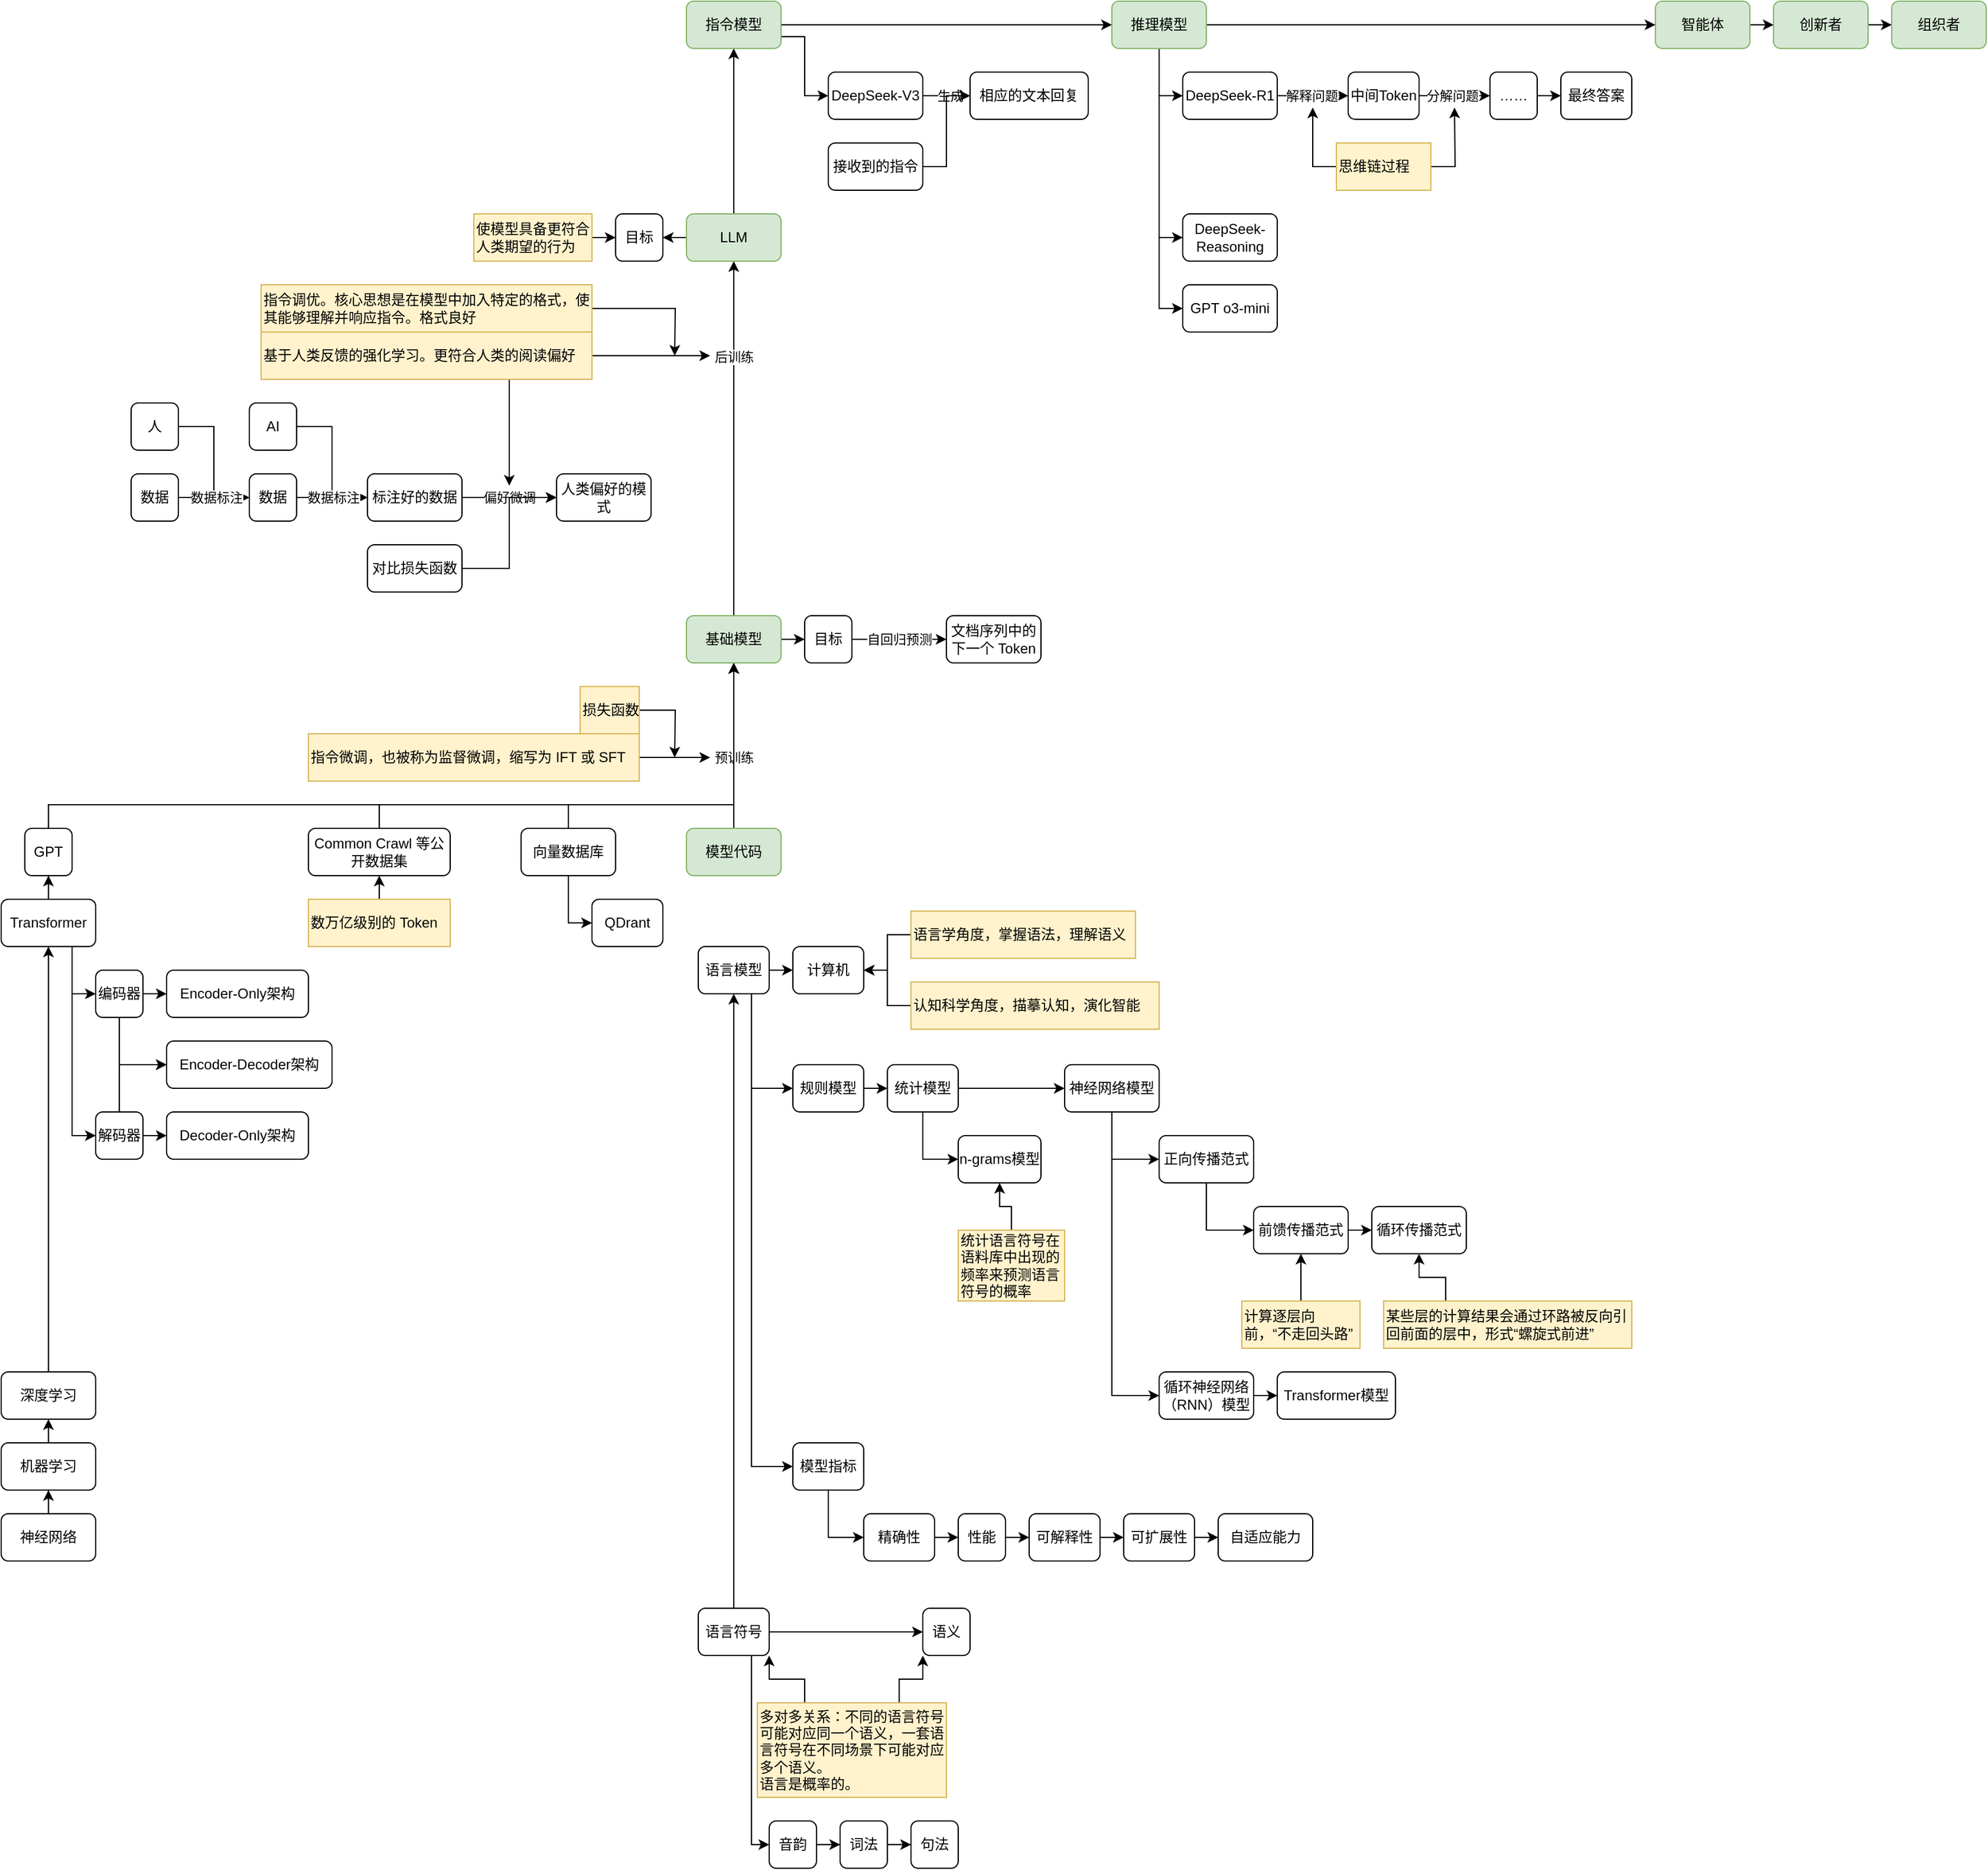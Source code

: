 <mxfile version="26.0.16">
  <diagram id="C5RBs43oDa-KdzZeNtuy" name="Page-1">
    <mxGraphModel dx="890" dy="522" grid="1" gridSize="10" guides="1" tooltips="1" connect="1" arrows="1" fold="1" page="0" pageScale="1" pageWidth="827" pageHeight="1169" math="0" shadow="0">
      <root>
        <mxCell id="WIyWlLk6GJQsqaUBKTNV-0" />
        <mxCell id="WIyWlLk6GJQsqaUBKTNV-1" parent="WIyWlLk6GJQsqaUBKTNV-0" />
        <mxCell id="u4UBgWqbXqTNb08_oveg-127" value="" style="edgeStyle=orthogonalEdgeStyle;rounded=0;orthogonalLoop=1;jettySize=auto;html=1;" parent="WIyWlLk6GJQsqaUBKTNV-1" source="9GIwrj6_YMxmyssUa3dc-0" target="u4UBgWqbXqTNb08_oveg-124" edge="1">
          <mxGeometry relative="1" as="geometry" />
        </mxCell>
        <mxCell id="9GIwrj6_YMxmyssUa3dc-0" value="智能体" style="rounded=1;whiteSpace=wrap;html=1;fontSize=12;glass=0;strokeWidth=1;shadow=0;fillColor=#d5e8d4;strokeColor=#82b366;" parent="WIyWlLk6GJQsqaUBKTNV-1" vertex="1">
          <mxGeometry x="1820" y="280" width="80" height="40" as="geometry" />
        </mxCell>
        <mxCell id="u4UBgWqbXqTNb08_oveg-114" value="" style="edgeStyle=orthogonalEdgeStyle;rounded=0;orthogonalLoop=1;jettySize=auto;html=1;" parent="WIyWlLk6GJQsqaUBKTNV-1" source="9GIwrj6_YMxmyssUa3dc-1" target="u4UBgWqbXqTNb08_oveg-113" edge="1">
          <mxGeometry relative="1" as="geometry" />
        </mxCell>
        <mxCell id="9GIwrj6_YMxmyssUa3dc-1" value="神经网络" style="rounded=1;whiteSpace=wrap;html=1;fontSize=12;glass=0;strokeWidth=1;shadow=0;" parent="WIyWlLk6GJQsqaUBKTNV-1" vertex="1">
          <mxGeometry x="420" y="1560" width="80" height="40" as="geometry" />
        </mxCell>
        <mxCell id="u4UBgWqbXqTNb08_oveg-117" value="" style="edgeStyle=orthogonalEdgeStyle;rounded=0;orthogonalLoop=1;jettySize=auto;html=1;" parent="WIyWlLk6GJQsqaUBKTNV-1" source="9GIwrj6_YMxmyssUa3dc-2" target="9GIwrj6_YMxmyssUa3dc-6" edge="1">
          <mxGeometry relative="1" as="geometry" />
        </mxCell>
        <mxCell id="9GIwrj6_YMxmyssUa3dc-2" value="深度学习" style="rounded=1;whiteSpace=wrap;html=1;fontSize=12;glass=0;strokeWidth=1;shadow=0;" parent="WIyWlLk6GJQsqaUBKTNV-1" vertex="1">
          <mxGeometry x="420" y="1440" width="80" height="40" as="geometry" />
        </mxCell>
        <mxCell id="9GIwrj6_YMxmyssUa3dc-5" style="edgeStyle=orthogonalEdgeStyle;rounded=0;orthogonalLoop=1;jettySize=auto;html=1;exitX=0.5;exitY=1;exitDx=0;exitDy=0;entryX=0;entryY=0.5;entryDx=0;entryDy=0;" parent="WIyWlLk6GJQsqaUBKTNV-1" source="9GIwrj6_YMxmyssUa3dc-3" target="9GIwrj6_YMxmyssUa3dc-4" edge="1">
          <mxGeometry relative="1" as="geometry" />
        </mxCell>
        <mxCell id="u4UBgWqbXqTNb08_oveg-149" style="edgeStyle=orthogonalEdgeStyle;rounded=0;orthogonalLoop=1;jettySize=auto;html=1;exitX=0.5;exitY=0;exitDx=0;exitDy=0;entryX=0.5;entryY=1;entryDx=0;entryDy=0;" parent="WIyWlLk6GJQsqaUBKTNV-1" source="9GIwrj6_YMxmyssUa3dc-3" target="u4UBgWqbXqTNb08_oveg-1" edge="1">
          <mxGeometry relative="1" as="geometry">
            <Array as="points">
              <mxPoint x="900" y="960" />
              <mxPoint x="1040" y="960" />
            </Array>
          </mxGeometry>
        </mxCell>
        <mxCell id="9GIwrj6_YMxmyssUa3dc-3" value="向量数据库" style="rounded=1;whiteSpace=wrap;html=1;fontSize=12;glass=0;strokeWidth=1;shadow=0;" parent="WIyWlLk6GJQsqaUBKTNV-1" vertex="1">
          <mxGeometry x="860" y="980" width="80" height="40" as="geometry" />
        </mxCell>
        <mxCell id="9GIwrj6_YMxmyssUa3dc-4" value="QDrant" style="rounded=1;whiteSpace=wrap;html=1;fontSize=12;glass=0;strokeWidth=1;shadow=0;" parent="WIyWlLk6GJQsqaUBKTNV-1" vertex="1">
          <mxGeometry x="920" y="1040" width="60" height="40" as="geometry" />
        </mxCell>
        <mxCell id="u4UBgWqbXqTNb08_oveg-135" value="" style="edgeStyle=orthogonalEdgeStyle;rounded=0;orthogonalLoop=1;jettySize=auto;html=1;" parent="WIyWlLk6GJQsqaUBKTNV-1" source="9GIwrj6_YMxmyssUa3dc-6" target="9GIwrj6_YMxmyssUa3dc-7" edge="1">
          <mxGeometry relative="1" as="geometry" />
        </mxCell>
        <mxCell id="AbXjkJ7tqVWqf835GHby-1" style="edgeStyle=orthogonalEdgeStyle;rounded=0;orthogonalLoop=1;jettySize=auto;html=1;exitX=0.75;exitY=1;exitDx=0;exitDy=0;entryX=0;entryY=0.5;entryDx=0;entryDy=0;" edge="1" parent="WIyWlLk6GJQsqaUBKTNV-1" source="9GIwrj6_YMxmyssUa3dc-6" target="AbXjkJ7tqVWqf835GHby-0">
          <mxGeometry relative="1" as="geometry" />
        </mxCell>
        <mxCell id="AbXjkJ7tqVWqf835GHby-3" style="edgeStyle=orthogonalEdgeStyle;rounded=0;orthogonalLoop=1;jettySize=auto;html=1;exitX=0.75;exitY=1;exitDx=0;exitDy=0;entryX=0;entryY=0.5;entryDx=0;entryDy=0;" edge="1" parent="WIyWlLk6GJQsqaUBKTNV-1" source="9GIwrj6_YMxmyssUa3dc-6" target="AbXjkJ7tqVWqf835GHby-2">
          <mxGeometry relative="1" as="geometry" />
        </mxCell>
        <mxCell id="9GIwrj6_YMxmyssUa3dc-6" value="Transformer" style="rounded=1;whiteSpace=wrap;html=1;fontSize=12;glass=0;strokeWidth=1;shadow=0;" parent="WIyWlLk6GJQsqaUBKTNV-1" vertex="1">
          <mxGeometry x="420" y="1040" width="80" height="40" as="geometry" />
        </mxCell>
        <mxCell id="u4UBgWqbXqTNb08_oveg-143" style="edgeStyle=orthogonalEdgeStyle;rounded=0;orthogonalLoop=1;jettySize=auto;html=1;exitX=0.5;exitY=0;exitDx=0;exitDy=0;entryX=0.5;entryY=1;entryDx=0;entryDy=0;" parent="WIyWlLk6GJQsqaUBKTNV-1" source="9GIwrj6_YMxmyssUa3dc-7" target="u4UBgWqbXqTNb08_oveg-1" edge="1">
          <mxGeometry relative="1" as="geometry">
            <Array as="points">
              <mxPoint x="460" y="960" />
              <mxPoint x="1040" y="960" />
            </Array>
          </mxGeometry>
        </mxCell>
        <mxCell id="9GIwrj6_YMxmyssUa3dc-7" value="GPT" style="rounded=1;whiteSpace=wrap;html=1;fontSize=12;glass=0;strokeWidth=1;shadow=0;" parent="WIyWlLk6GJQsqaUBKTNV-1" vertex="1">
          <mxGeometry x="440" y="980" width="40" height="40" as="geometry" />
        </mxCell>
        <mxCell id="u4UBgWqbXqTNb08_oveg-137" style="edgeStyle=orthogonalEdgeStyle;rounded=0;orthogonalLoop=1;jettySize=auto;html=1;exitX=0.5;exitY=0;exitDx=0;exitDy=0;entryX=0.5;entryY=1;entryDx=0;entryDy=0;" parent="WIyWlLk6GJQsqaUBKTNV-1" source="u4UBgWqbXqTNb08_oveg-0" target="u4UBgWqbXqTNb08_oveg-1" edge="1">
          <mxGeometry relative="1" as="geometry" />
        </mxCell>
        <mxCell id="u4UBgWqbXqTNb08_oveg-138" value="预训练" style="edgeLabel;html=1;align=center;verticalAlign=middle;resizable=0;points=[];" parent="u4UBgWqbXqTNb08_oveg-137" vertex="1" connectable="0">
          <mxGeometry x="0.316" y="-1" relative="1" as="geometry">
            <mxPoint x="-1" y="32" as="offset" />
          </mxGeometry>
        </mxCell>
        <mxCell id="u4UBgWqbXqTNb08_oveg-0" value="模型代码" style="rounded=1;whiteSpace=wrap;html=1;fillColor=#d5e8d4;strokeColor=#82b366;" parent="WIyWlLk6GJQsqaUBKTNV-1" vertex="1">
          <mxGeometry x="1000" y="980" width="80" height="40" as="geometry" />
        </mxCell>
        <mxCell id="u4UBgWqbXqTNb08_oveg-5" value="" style="edgeStyle=orthogonalEdgeStyle;rounded=0;orthogonalLoop=1;jettySize=auto;html=1;" parent="WIyWlLk6GJQsqaUBKTNV-1" source="u4UBgWqbXqTNb08_oveg-1" target="u4UBgWqbXqTNb08_oveg-4" edge="1">
          <mxGeometry relative="1" as="geometry" />
        </mxCell>
        <mxCell id="u4UBgWqbXqTNb08_oveg-23" value="后训练" style="edgeLabel;html=1;align=center;verticalAlign=middle;resizable=0;points=[];" parent="u4UBgWqbXqTNb08_oveg-5" vertex="1" connectable="0">
          <mxGeometry x="-0.435" y="-1" relative="1" as="geometry">
            <mxPoint x="-1" y="-135" as="offset" />
          </mxGeometry>
        </mxCell>
        <mxCell id="u4UBgWqbXqTNb08_oveg-29" value="" style="edgeStyle=orthogonalEdgeStyle;rounded=0;orthogonalLoop=1;jettySize=auto;html=1;" parent="WIyWlLk6GJQsqaUBKTNV-1" source="u4UBgWqbXqTNb08_oveg-1" target="u4UBgWqbXqTNb08_oveg-28" edge="1">
          <mxGeometry relative="1" as="geometry" />
        </mxCell>
        <mxCell id="u4UBgWqbXqTNb08_oveg-1" value="基础模型" style="rounded=1;whiteSpace=wrap;html=1;fillColor=#d5e8d4;strokeColor=#82b366;" parent="WIyWlLk6GJQsqaUBKTNV-1" vertex="1">
          <mxGeometry x="1000" y="800" width="80" height="40" as="geometry" />
        </mxCell>
        <mxCell id="u4UBgWqbXqTNb08_oveg-35" value="" style="edgeStyle=orthogonalEdgeStyle;rounded=0;orthogonalLoop=1;jettySize=auto;html=1;" parent="WIyWlLk6GJQsqaUBKTNV-1" source="u4UBgWqbXqTNb08_oveg-4" target="u4UBgWqbXqTNb08_oveg-34" edge="1">
          <mxGeometry relative="1" as="geometry" />
        </mxCell>
        <mxCell id="u4UBgWqbXqTNb08_oveg-99" style="edgeStyle=orthogonalEdgeStyle;rounded=0;orthogonalLoop=1;jettySize=auto;html=1;exitX=0.5;exitY=0;exitDx=0;exitDy=0;entryX=0.5;entryY=1;entryDx=0;entryDy=0;" parent="WIyWlLk6GJQsqaUBKTNV-1" source="u4UBgWqbXqTNb08_oveg-4" target="u4UBgWqbXqTNb08_oveg-120" edge="1">
          <mxGeometry relative="1" as="geometry">
            <mxPoint x="1040" y="430" as="targetPoint" />
          </mxGeometry>
        </mxCell>
        <mxCell id="u4UBgWqbXqTNb08_oveg-4" value="LLM" style="rounded=1;whiteSpace=wrap;html=1;fillColor=#d5e8d4;strokeColor=#82b366;" parent="WIyWlLk6GJQsqaUBKTNV-1" vertex="1">
          <mxGeometry x="1000" y="460" width="80" height="40" as="geometry" />
        </mxCell>
        <mxCell id="u4UBgWqbXqTNb08_oveg-144" style="edgeStyle=orthogonalEdgeStyle;rounded=0;orthogonalLoop=1;jettySize=auto;html=1;exitX=0.5;exitY=0;exitDx=0;exitDy=0;" parent="WIyWlLk6GJQsqaUBKTNV-1" source="u4UBgWqbXqTNb08_oveg-8" edge="1">
          <mxGeometry relative="1" as="geometry">
            <mxPoint x="1040" y="840" as="targetPoint" />
            <Array as="points">
              <mxPoint x="740" y="960" />
              <mxPoint x="1040" y="960" />
            </Array>
          </mxGeometry>
        </mxCell>
        <mxCell id="u4UBgWqbXqTNb08_oveg-8" value="Common Crawl 等公开数据集" style="rounded=1;whiteSpace=wrap;html=1;align=center;" parent="WIyWlLk6GJQsqaUBKTNV-1" vertex="1">
          <mxGeometry x="680" y="980" width="120" height="40" as="geometry" />
        </mxCell>
        <mxCell id="u4UBgWqbXqTNb08_oveg-151" style="edgeStyle=orthogonalEdgeStyle;rounded=0;orthogonalLoop=1;jettySize=auto;html=1;exitX=0.5;exitY=0;exitDx=0;exitDy=0;entryX=0.5;entryY=1;entryDx=0;entryDy=0;" parent="WIyWlLk6GJQsqaUBKTNV-1" source="u4UBgWqbXqTNb08_oveg-10" target="u4UBgWqbXqTNb08_oveg-8" edge="1">
          <mxGeometry relative="1" as="geometry" />
        </mxCell>
        <mxCell id="u4UBgWqbXqTNb08_oveg-10" value="数万亿级别的 Token" style="text;html=1;align=left;verticalAlign=middle;whiteSpace=wrap;rounded=0;fillColor=#fff2cc;strokeColor=#d6b656;" parent="WIyWlLk6GJQsqaUBKTNV-1" vertex="1">
          <mxGeometry x="680" y="1040" width="120" height="40" as="geometry" />
        </mxCell>
        <mxCell id="xBU8r5VywiUFEwU285NF-0" style="edgeStyle=orthogonalEdgeStyle;rounded=0;orthogonalLoop=1;jettySize=auto;html=1;exitX=1;exitY=0.5;exitDx=0;exitDy=0;" parent="WIyWlLk6GJQsqaUBKTNV-1" source="u4UBgWqbXqTNb08_oveg-12" edge="1">
          <mxGeometry relative="1" as="geometry">
            <mxPoint x="1020" y="920" as="targetPoint" />
          </mxGeometry>
        </mxCell>
        <mxCell id="u4UBgWqbXqTNb08_oveg-12" value="指令微调，也被称为监督微调，缩写为 IFT 或 &lt;span class=&quot;&quot;&gt;SFT&lt;/span&gt;" style="text;html=1;align=left;verticalAlign=middle;whiteSpace=wrap;rounded=0;fillColor=#fff2cc;strokeColor=#d6b656;" parent="WIyWlLk6GJQsqaUBKTNV-1" vertex="1">
          <mxGeometry x="680" y="900" width="280" height="40" as="geometry" />
        </mxCell>
        <mxCell id="u4UBgWqbXqTNb08_oveg-146" style="edgeStyle=orthogonalEdgeStyle;rounded=0;orthogonalLoop=1;jettySize=auto;html=1;exitX=1;exitY=0.5;exitDx=0;exitDy=0;" parent="WIyWlLk6GJQsqaUBKTNV-1" source="u4UBgWqbXqTNb08_oveg-14" edge="1">
          <mxGeometry relative="1" as="geometry">
            <mxPoint x="990" y="920" as="targetPoint" />
          </mxGeometry>
        </mxCell>
        <mxCell id="u4UBgWqbXqTNb08_oveg-14" value="损失函数" style="text;html=1;align=left;verticalAlign=middle;whiteSpace=wrap;rounded=0;fillColor=#fff2cc;strokeColor=#d6b656;" parent="WIyWlLk6GJQsqaUBKTNV-1" vertex="1">
          <mxGeometry x="910" y="860" width="50" height="40" as="geometry" />
        </mxCell>
        <mxCell id="u4UBgWqbXqTNb08_oveg-16" value="文档序列中的下一个 Token" style="rounded=1;whiteSpace=wrap;html=1;" parent="WIyWlLk6GJQsqaUBKTNV-1" vertex="1">
          <mxGeometry x="1220" y="800" width="80" height="40" as="geometry" />
        </mxCell>
        <mxCell id="u4UBgWqbXqTNb08_oveg-159" style="edgeStyle=orthogonalEdgeStyle;rounded=0;orthogonalLoop=1;jettySize=auto;html=1;exitX=1;exitY=0.5;exitDx=0;exitDy=0;" parent="WIyWlLk6GJQsqaUBKTNV-1" source="u4UBgWqbXqTNb08_oveg-40" edge="1">
          <mxGeometry relative="1" as="geometry">
            <mxPoint x="990" y="580" as="targetPoint" />
            <mxPoint x="960" y="530" as="sourcePoint" />
          </mxGeometry>
        </mxCell>
        <mxCell id="u4UBgWqbXqTNb08_oveg-147" style="edgeStyle=orthogonalEdgeStyle;rounded=0;orthogonalLoop=1;jettySize=auto;html=1;exitX=1;exitY=0.5;exitDx=0;exitDy=0;" parent="WIyWlLk6GJQsqaUBKTNV-1" source="u4UBgWqbXqTNb08_oveg-28" target="u4UBgWqbXqTNb08_oveg-16" edge="1">
          <mxGeometry relative="1" as="geometry" />
        </mxCell>
        <mxCell id="u4UBgWqbXqTNb08_oveg-148" value="自回归预测" style="edgeLabel;html=1;align=center;verticalAlign=middle;resizable=0;points=[];" parent="u4UBgWqbXqTNb08_oveg-147" vertex="1" connectable="0">
          <mxGeometry x="-0.237" relative="1" as="geometry">
            <mxPoint x="9" as="offset" />
          </mxGeometry>
        </mxCell>
        <mxCell id="u4UBgWqbXqTNb08_oveg-28" value="目标" style="rounded=1;whiteSpace=wrap;html=1;" parent="WIyWlLk6GJQsqaUBKTNV-1" vertex="1">
          <mxGeometry x="1100" y="800" width="40" height="40" as="geometry" />
        </mxCell>
        <mxCell id="u4UBgWqbXqTNb08_oveg-34" value="目标" style="rounded=1;whiteSpace=wrap;html=1;" parent="WIyWlLk6GJQsqaUBKTNV-1" vertex="1">
          <mxGeometry x="940" y="460" width="40" height="40" as="geometry" />
        </mxCell>
        <mxCell id="u4UBgWqbXqTNb08_oveg-37" value="" style="edgeStyle=orthogonalEdgeStyle;rounded=0;orthogonalLoop=1;jettySize=auto;html=1;strokeColor=default;strokeWidth=1;exitX=1;exitY=0.5;exitDx=0;exitDy=0;" parent="WIyWlLk6GJQsqaUBKTNV-1" source="u4UBgWqbXqTNb08_oveg-36" target="u4UBgWqbXqTNb08_oveg-34" edge="1">
          <mxGeometry relative="1" as="geometry" />
        </mxCell>
        <mxCell id="u4UBgWqbXqTNb08_oveg-36" value="使模型具备更符合人类期望的行为" style="text;html=1;align=left;verticalAlign=middle;whiteSpace=wrap;rounded=0;fillColor=#fff2cc;strokeColor=#d6b656;" parent="WIyWlLk6GJQsqaUBKTNV-1" vertex="1">
          <mxGeometry x="820" y="460" width="100" height="40" as="geometry" />
        </mxCell>
        <mxCell id="xBU8r5VywiUFEwU285NF-1" style="edgeStyle=orthogonalEdgeStyle;rounded=0;orthogonalLoop=1;jettySize=auto;html=1;exitX=1;exitY=0.5;exitDx=0;exitDy=0;" parent="WIyWlLk6GJQsqaUBKTNV-1" source="u4UBgWqbXqTNb08_oveg-38" edge="1">
          <mxGeometry relative="1" as="geometry">
            <mxPoint x="1020" y="580" as="targetPoint" />
          </mxGeometry>
        </mxCell>
        <mxCell id="xBU8r5VywiUFEwU285NF-2" style="edgeStyle=orthogonalEdgeStyle;rounded=0;orthogonalLoop=1;jettySize=auto;html=1;exitX=0.75;exitY=1;exitDx=0;exitDy=0;" parent="WIyWlLk6GJQsqaUBKTNV-1" source="u4UBgWqbXqTNb08_oveg-38" edge="1">
          <mxGeometry relative="1" as="geometry">
            <mxPoint x="850" y="690" as="targetPoint" />
          </mxGeometry>
        </mxCell>
        <mxCell id="u4UBgWqbXqTNb08_oveg-38" value="基于人类反馈的强化学习。更符合人类的阅读偏好" style="text;html=1;align=left;verticalAlign=middle;whiteSpace=wrap;rounded=0;fillColor=#fff2cc;strokeColor=#d6b656;" parent="WIyWlLk6GJQsqaUBKTNV-1" vertex="1">
          <mxGeometry x="640" y="560" width="280" height="40" as="geometry" />
        </mxCell>
        <mxCell id="u4UBgWqbXqTNb08_oveg-40" value="指令调优。核心思想是在模型中加入特定的格式，使其能够理解并响应指令。格式良好" style="text;html=1;align=left;verticalAlign=middle;whiteSpace=wrap;rounded=0;fillColor=#fff2cc;strokeColor=#d6b656;" parent="WIyWlLk6GJQsqaUBKTNV-1" vertex="1">
          <mxGeometry x="640" y="520" width="280" height="40" as="geometry" />
        </mxCell>
        <mxCell id="u4UBgWqbXqTNb08_oveg-50" style="edgeStyle=orthogonalEdgeStyle;rounded=0;orthogonalLoop=1;jettySize=auto;html=1;exitX=1;exitY=0.5;exitDx=0;exitDy=0;entryX=0;entryY=0.5;entryDx=0;entryDy=0;" parent="WIyWlLk6GJQsqaUBKTNV-1" source="u4UBgWqbXqTNb08_oveg-46" target="u4UBgWqbXqTNb08_oveg-54" edge="1">
          <mxGeometry relative="1" as="geometry">
            <mxPoint x="590" y="720" as="targetPoint" />
          </mxGeometry>
        </mxCell>
        <mxCell id="u4UBgWqbXqTNb08_oveg-46" value="人" style="rounded=1;whiteSpace=wrap;html=1;" parent="WIyWlLk6GJQsqaUBKTNV-1" vertex="1">
          <mxGeometry x="530" y="620" width="40" height="40" as="geometry" />
        </mxCell>
        <mxCell id="u4UBgWqbXqTNb08_oveg-49" value="" style="edgeStyle=orthogonalEdgeStyle;rounded=0;orthogonalLoop=1;jettySize=auto;html=1;entryX=0;entryY=0.5;entryDx=0;entryDy=0;" parent="WIyWlLk6GJQsqaUBKTNV-1" source="u4UBgWqbXqTNb08_oveg-47" target="u4UBgWqbXqTNb08_oveg-54" edge="1">
          <mxGeometry relative="1" as="geometry">
            <mxPoint x="590" y="700" as="targetPoint" />
          </mxGeometry>
        </mxCell>
        <mxCell id="u4UBgWqbXqTNb08_oveg-56" value="数据标注" style="edgeLabel;html=1;align=center;verticalAlign=middle;resizable=0;points=[];" parent="u4UBgWqbXqTNb08_oveg-49" vertex="1" connectable="0">
          <mxGeometry x="-0.185" y="-1" relative="1" as="geometry">
            <mxPoint x="7" y="-1" as="offset" />
          </mxGeometry>
        </mxCell>
        <mxCell id="u4UBgWqbXqTNb08_oveg-47" value="数据" style="rounded=1;whiteSpace=wrap;html=1;" parent="WIyWlLk6GJQsqaUBKTNV-1" vertex="1">
          <mxGeometry x="530" y="680" width="40" height="40" as="geometry" />
        </mxCell>
        <mxCell id="u4UBgWqbXqTNb08_oveg-51" style="edgeStyle=orthogonalEdgeStyle;rounded=0;orthogonalLoop=1;jettySize=auto;html=1;exitX=1;exitY=0.5;exitDx=0;exitDy=0;entryX=0;entryY=0.5;entryDx=0;entryDy=0;" parent="WIyWlLk6GJQsqaUBKTNV-1" source="u4UBgWqbXqTNb08_oveg-52" target="u4UBgWqbXqTNb08_oveg-55" edge="1">
          <mxGeometry relative="1" as="geometry" />
        </mxCell>
        <mxCell id="u4UBgWqbXqTNb08_oveg-52" value="AI" style="rounded=1;whiteSpace=wrap;html=1;" parent="WIyWlLk6GJQsqaUBKTNV-1" vertex="1">
          <mxGeometry x="630" y="620" width="40" height="40" as="geometry" />
        </mxCell>
        <mxCell id="u4UBgWqbXqTNb08_oveg-53" value="" style="edgeStyle=orthogonalEdgeStyle;rounded=0;orthogonalLoop=1;jettySize=auto;html=1;" parent="WIyWlLk6GJQsqaUBKTNV-1" source="u4UBgWqbXqTNb08_oveg-54" target="u4UBgWqbXqTNb08_oveg-55" edge="1">
          <mxGeometry relative="1" as="geometry" />
        </mxCell>
        <mxCell id="u4UBgWqbXqTNb08_oveg-57" value="数据标注" style="edgeLabel;html=1;align=center;verticalAlign=middle;resizable=0;points=[];" parent="u4UBgWqbXqTNb08_oveg-53" vertex="1" connectable="0">
          <mxGeometry x="-0.11" y="-2" relative="1" as="geometry">
            <mxPoint x="4" y="-2" as="offset" />
          </mxGeometry>
        </mxCell>
        <mxCell id="u4UBgWqbXqTNb08_oveg-54" value="数据" style="rounded=1;whiteSpace=wrap;html=1;" parent="WIyWlLk6GJQsqaUBKTNV-1" vertex="1">
          <mxGeometry x="630" y="680" width="40" height="40" as="geometry" />
        </mxCell>
        <mxCell id="u4UBgWqbXqTNb08_oveg-61" value="" style="edgeStyle=orthogonalEdgeStyle;rounded=0;orthogonalLoop=1;jettySize=auto;html=1;" parent="WIyWlLk6GJQsqaUBKTNV-1" source="u4UBgWqbXqTNb08_oveg-55" target="u4UBgWqbXqTNb08_oveg-60" edge="1">
          <mxGeometry relative="1" as="geometry" />
        </mxCell>
        <mxCell id="u4UBgWqbXqTNb08_oveg-63" value="偏好微调" style="edgeLabel;html=1;align=center;verticalAlign=middle;resizable=0;points=[];" parent="u4UBgWqbXqTNb08_oveg-61" vertex="1" connectable="0">
          <mxGeometry x="-0.235" y="4" relative="1" as="geometry">
            <mxPoint x="9" y="4" as="offset" />
          </mxGeometry>
        </mxCell>
        <mxCell id="u4UBgWqbXqTNb08_oveg-55" value="标注好的数据" style="rounded=1;whiteSpace=wrap;html=1;" parent="WIyWlLk6GJQsqaUBKTNV-1" vertex="1">
          <mxGeometry x="730" y="680" width="80" height="40" as="geometry" />
        </mxCell>
        <mxCell id="u4UBgWqbXqTNb08_oveg-62" style="edgeStyle=orthogonalEdgeStyle;rounded=0;orthogonalLoop=1;jettySize=auto;html=1;exitX=1;exitY=0.5;exitDx=0;exitDy=0;entryX=0;entryY=0.5;entryDx=0;entryDy=0;" parent="WIyWlLk6GJQsqaUBKTNV-1" source="u4UBgWqbXqTNb08_oveg-59" target="u4UBgWqbXqTNb08_oveg-60" edge="1">
          <mxGeometry relative="1" as="geometry" />
        </mxCell>
        <mxCell id="u4UBgWqbXqTNb08_oveg-59" value="对比损失函数" style="rounded=1;whiteSpace=wrap;html=1;" parent="WIyWlLk6GJQsqaUBKTNV-1" vertex="1">
          <mxGeometry x="730" y="740" width="80" height="40" as="geometry" />
        </mxCell>
        <mxCell id="u4UBgWqbXqTNb08_oveg-60" value="人类偏好的模式" style="rounded=1;whiteSpace=wrap;html=1;" parent="WIyWlLk6GJQsqaUBKTNV-1" vertex="1">
          <mxGeometry x="890" y="680" width="80" height="40" as="geometry" />
        </mxCell>
        <mxCell id="u4UBgWqbXqTNb08_oveg-71" value="" style="edgeStyle=orthogonalEdgeStyle;rounded=0;orthogonalLoop=1;jettySize=auto;html=1;" parent="WIyWlLk6GJQsqaUBKTNV-1" source="u4UBgWqbXqTNb08_oveg-65" target="u4UBgWqbXqTNb08_oveg-70" edge="1">
          <mxGeometry relative="1" as="geometry" />
        </mxCell>
        <mxCell id="u4UBgWqbXqTNb08_oveg-72" value="生成" style="edgeLabel;html=1;align=center;verticalAlign=middle;resizable=0;points=[];" parent="u4UBgWqbXqTNb08_oveg-71" vertex="1" connectable="0">
          <mxGeometry x="-0.187" y="-2" relative="1" as="geometry">
            <mxPoint x="6" y="-2" as="offset" />
          </mxGeometry>
        </mxCell>
        <mxCell id="u4UBgWqbXqTNb08_oveg-65" value="DeepSeek-V3" style="rounded=1;whiteSpace=wrap;html=1;" parent="WIyWlLk6GJQsqaUBKTNV-1" vertex="1">
          <mxGeometry x="1120" y="340" width="80" height="40" as="geometry" />
        </mxCell>
        <mxCell id="u4UBgWqbXqTNb08_oveg-78" value="" style="edgeStyle=orthogonalEdgeStyle;rounded=0;orthogonalLoop=1;jettySize=auto;html=1;" parent="WIyWlLk6GJQsqaUBKTNV-1" source="u4UBgWqbXqTNb08_oveg-66" target="u4UBgWqbXqTNb08_oveg-77" edge="1">
          <mxGeometry relative="1" as="geometry" />
        </mxCell>
        <mxCell id="u4UBgWqbXqTNb08_oveg-86" value="解释问题" style="edgeLabel;html=1;align=center;verticalAlign=middle;resizable=0;points=[];" parent="u4UBgWqbXqTNb08_oveg-78" vertex="1" connectable="0">
          <mxGeometry x="0.04" y="3" relative="1" as="geometry">
            <mxPoint x="-2" y="3" as="offset" />
          </mxGeometry>
        </mxCell>
        <mxCell id="u4UBgWqbXqTNb08_oveg-66" value="DeepSeek-R1" style="rounded=1;whiteSpace=wrap;html=1;" parent="WIyWlLk6GJQsqaUBKTNV-1" vertex="1">
          <mxGeometry x="1420" y="340" width="80" height="40" as="geometry" />
        </mxCell>
        <mxCell id="u4UBgWqbXqTNb08_oveg-73" style="edgeStyle=orthogonalEdgeStyle;rounded=0;orthogonalLoop=1;jettySize=auto;html=1;exitX=1;exitY=0.5;exitDx=0;exitDy=0;entryX=0;entryY=0.5;entryDx=0;entryDy=0;" parent="WIyWlLk6GJQsqaUBKTNV-1" source="u4UBgWqbXqTNb08_oveg-69" target="u4UBgWqbXqTNb08_oveg-70" edge="1">
          <mxGeometry relative="1" as="geometry" />
        </mxCell>
        <mxCell id="u4UBgWqbXqTNb08_oveg-69" value="接收到的指令" style="rounded=1;whiteSpace=wrap;html=1;" parent="WIyWlLk6GJQsqaUBKTNV-1" vertex="1">
          <mxGeometry x="1120" y="400" width="80" height="40" as="geometry" />
        </mxCell>
        <mxCell id="u4UBgWqbXqTNb08_oveg-70" value="相应的文本回复" style="rounded=1;whiteSpace=wrap;html=1;" parent="WIyWlLk6GJQsqaUBKTNV-1" vertex="1">
          <mxGeometry x="1240" y="340" width="100" height="40" as="geometry" />
        </mxCell>
        <mxCell id="u4UBgWqbXqTNb08_oveg-93" style="edgeStyle=orthogonalEdgeStyle;rounded=0;orthogonalLoop=1;jettySize=auto;html=1;exitX=0.5;exitY=1;exitDx=0;exitDy=0;entryX=0;entryY=0.5;entryDx=0;entryDy=0;" parent="WIyWlLk6GJQsqaUBKTNV-1" source="u4UBgWqbXqTNb08_oveg-119" target="u4UBgWqbXqTNb08_oveg-66" edge="1">
          <mxGeometry relative="1" as="geometry">
            <mxPoint x="1440" y="600" as="sourcePoint" />
          </mxGeometry>
        </mxCell>
        <mxCell id="u4UBgWqbXqTNb08_oveg-94" style="edgeStyle=orthogonalEdgeStyle;rounded=0;orthogonalLoop=1;jettySize=auto;html=1;exitX=0.5;exitY=1;exitDx=0;exitDy=0;entryX=0;entryY=0.5;entryDx=0;entryDy=0;" parent="WIyWlLk6GJQsqaUBKTNV-1" source="u4UBgWqbXqTNb08_oveg-119" target="u4UBgWqbXqTNb08_oveg-91" edge="1">
          <mxGeometry relative="1" as="geometry">
            <mxPoint x="1440" y="600" as="sourcePoint" />
          </mxGeometry>
        </mxCell>
        <mxCell id="u4UBgWqbXqTNb08_oveg-76" value="最终答案" style="rounded=1;whiteSpace=wrap;html=1;" parent="WIyWlLk6GJQsqaUBKTNV-1" vertex="1">
          <mxGeometry x="1740" y="340" width="60" height="40" as="geometry" />
        </mxCell>
        <mxCell id="u4UBgWqbXqTNb08_oveg-79" value="" style="edgeStyle=orthogonalEdgeStyle;rounded=0;orthogonalLoop=1;jettySize=auto;html=1;" parent="WIyWlLk6GJQsqaUBKTNV-1" source="u4UBgWqbXqTNb08_oveg-81" target="u4UBgWqbXqTNb08_oveg-76" edge="1">
          <mxGeometry relative="1" as="geometry" />
        </mxCell>
        <mxCell id="u4UBgWqbXqTNb08_oveg-77" value="中间Token" style="rounded=1;whiteSpace=wrap;html=1;" parent="WIyWlLk6GJQsqaUBKTNV-1" vertex="1">
          <mxGeometry x="1560" y="340" width="60" height="40" as="geometry" />
        </mxCell>
        <mxCell id="u4UBgWqbXqTNb08_oveg-82" value="" style="edgeStyle=orthogonalEdgeStyle;rounded=0;orthogonalLoop=1;jettySize=auto;html=1;" parent="WIyWlLk6GJQsqaUBKTNV-1" source="u4UBgWqbXqTNb08_oveg-77" target="u4UBgWqbXqTNb08_oveg-81" edge="1">
          <mxGeometry relative="1" as="geometry">
            <mxPoint x="1620" y="360" as="sourcePoint" />
            <mxPoint x="1780" y="360" as="targetPoint" />
          </mxGeometry>
        </mxCell>
        <mxCell id="u4UBgWqbXqTNb08_oveg-87" value="分解问题" style="edgeLabel;html=1;align=center;verticalAlign=middle;resizable=0;points=[];" parent="u4UBgWqbXqTNb08_oveg-82" vertex="1" connectable="0">
          <mxGeometry x="0.192" relative="1" as="geometry">
            <mxPoint x="-8" as="offset" />
          </mxGeometry>
        </mxCell>
        <mxCell id="u4UBgWqbXqTNb08_oveg-81" value="……" style="rounded=1;whiteSpace=wrap;html=1;" parent="WIyWlLk6GJQsqaUBKTNV-1" vertex="1">
          <mxGeometry x="1680" y="340" width="40" height="40" as="geometry" />
        </mxCell>
        <mxCell id="u4UBgWqbXqTNb08_oveg-89" style="edgeStyle=orthogonalEdgeStyle;rounded=0;orthogonalLoop=1;jettySize=auto;html=1;exitX=0;exitY=0.5;exitDx=0;exitDy=0;" parent="WIyWlLk6GJQsqaUBKTNV-1" source="u4UBgWqbXqTNb08_oveg-88" edge="1">
          <mxGeometry relative="1" as="geometry">
            <mxPoint x="1530" y="370" as="targetPoint" />
          </mxGeometry>
        </mxCell>
        <mxCell id="u4UBgWqbXqTNb08_oveg-132" style="edgeStyle=orthogonalEdgeStyle;rounded=0;orthogonalLoop=1;jettySize=auto;html=1;exitX=1;exitY=0.5;exitDx=0;exitDy=0;" parent="WIyWlLk6GJQsqaUBKTNV-1" source="u4UBgWqbXqTNb08_oveg-88" edge="1">
          <mxGeometry relative="1" as="geometry">
            <mxPoint x="1650" y="370" as="targetPoint" />
          </mxGeometry>
        </mxCell>
        <mxCell id="u4UBgWqbXqTNb08_oveg-88" value="思维链过程" style="text;html=1;align=left;verticalAlign=middle;whiteSpace=wrap;rounded=0;fillColor=#fff2cc;strokeColor=#d6b656;" parent="WIyWlLk6GJQsqaUBKTNV-1" vertex="1">
          <mxGeometry x="1550" y="400" width="80" height="40" as="geometry" />
        </mxCell>
        <mxCell id="u4UBgWqbXqTNb08_oveg-91" value="DeepSeek-Reasoning" style="rounded=1;whiteSpace=wrap;html=1;" parent="WIyWlLk6GJQsqaUBKTNV-1" vertex="1">
          <mxGeometry x="1420" y="460" width="80" height="40" as="geometry" />
        </mxCell>
        <mxCell id="u4UBgWqbXqTNb08_oveg-92" value="GPT o3-mini" style="rounded=1;whiteSpace=wrap;html=1;" parent="WIyWlLk6GJQsqaUBKTNV-1" vertex="1">
          <mxGeometry x="1420" y="520" width="80" height="40" as="geometry" />
        </mxCell>
        <mxCell id="3Ow6gu8wzPXKj3C6qqLN-42" style="edgeStyle=orthogonalEdgeStyle;rounded=0;orthogonalLoop=1;jettySize=auto;html=1;exitX=1;exitY=0.5;exitDx=0;exitDy=0;entryX=0;entryY=0.5;entryDx=0;entryDy=0;" parent="WIyWlLk6GJQsqaUBKTNV-1" source="u4UBgWqbXqTNb08_oveg-102" target="u4UBgWqbXqTNb08_oveg-106" edge="1">
          <mxGeometry relative="1" as="geometry" />
        </mxCell>
        <mxCell id="u4UBgWqbXqTNb08_oveg-102" value="精确性" style="rounded=1;whiteSpace=wrap;html=1;" parent="WIyWlLk6GJQsqaUBKTNV-1" vertex="1">
          <mxGeometry x="1150" y="1560" width="60" height="40" as="geometry" />
        </mxCell>
        <mxCell id="3Ow6gu8wzPXKj3C6qqLN-44" style="edgeStyle=orthogonalEdgeStyle;rounded=0;orthogonalLoop=1;jettySize=auto;html=1;exitX=1;exitY=0.5;exitDx=0;exitDy=0;entryX=0;entryY=0.5;entryDx=0;entryDy=0;" parent="WIyWlLk6GJQsqaUBKTNV-1" source="u4UBgWqbXqTNb08_oveg-103" target="u4UBgWqbXqTNb08_oveg-104" edge="1">
          <mxGeometry relative="1" as="geometry" />
        </mxCell>
        <mxCell id="u4UBgWqbXqTNb08_oveg-103" value="可解释性" style="rounded=1;whiteSpace=wrap;html=1;" parent="WIyWlLk6GJQsqaUBKTNV-1" vertex="1">
          <mxGeometry x="1290" y="1560" width="60" height="40" as="geometry" />
        </mxCell>
        <mxCell id="3Ow6gu8wzPXKj3C6qqLN-45" style="edgeStyle=orthogonalEdgeStyle;rounded=0;orthogonalLoop=1;jettySize=auto;html=1;exitX=1;exitY=0.5;exitDx=0;exitDy=0;entryX=0;entryY=0.5;entryDx=0;entryDy=0;" parent="WIyWlLk6GJQsqaUBKTNV-1" source="u4UBgWqbXqTNb08_oveg-104" target="u4UBgWqbXqTNb08_oveg-105" edge="1">
          <mxGeometry relative="1" as="geometry" />
        </mxCell>
        <mxCell id="u4UBgWqbXqTNb08_oveg-104" value="可扩展性" style="rounded=1;whiteSpace=wrap;html=1;" parent="WIyWlLk6GJQsqaUBKTNV-1" vertex="1">
          <mxGeometry x="1370" y="1560" width="60" height="40" as="geometry" />
        </mxCell>
        <mxCell id="u4UBgWqbXqTNb08_oveg-105" value="自适应能力" style="rounded=1;whiteSpace=wrap;html=1;" parent="WIyWlLk6GJQsqaUBKTNV-1" vertex="1">
          <mxGeometry x="1450" y="1560" width="80" height="40" as="geometry" />
        </mxCell>
        <mxCell id="3Ow6gu8wzPXKj3C6qqLN-43" style="edgeStyle=orthogonalEdgeStyle;rounded=0;orthogonalLoop=1;jettySize=auto;html=1;exitX=1;exitY=0.5;exitDx=0;exitDy=0;entryX=0;entryY=0.5;entryDx=0;entryDy=0;" parent="WIyWlLk6GJQsqaUBKTNV-1" source="u4UBgWqbXqTNb08_oveg-106" target="u4UBgWqbXqTNb08_oveg-103" edge="1">
          <mxGeometry relative="1" as="geometry" />
        </mxCell>
        <mxCell id="u4UBgWqbXqTNb08_oveg-106" value="性能" style="rounded=1;whiteSpace=wrap;html=1;" parent="WIyWlLk6GJQsqaUBKTNV-1" vertex="1">
          <mxGeometry x="1230" y="1560" width="40" height="40" as="geometry" />
        </mxCell>
        <mxCell id="3Ow6gu8wzPXKj3C6qqLN-41" style="edgeStyle=orthogonalEdgeStyle;rounded=0;orthogonalLoop=1;jettySize=auto;html=1;exitX=0.5;exitY=1;exitDx=0;exitDy=0;entryX=0;entryY=0.5;entryDx=0;entryDy=0;" parent="WIyWlLk6GJQsqaUBKTNV-1" source="u4UBgWqbXqTNb08_oveg-107" target="u4UBgWqbXqTNb08_oveg-102" edge="1">
          <mxGeometry relative="1" as="geometry" />
        </mxCell>
        <mxCell id="u4UBgWqbXqTNb08_oveg-107" value="模型指标" style="rounded=1;whiteSpace=wrap;html=1;" parent="WIyWlLk6GJQsqaUBKTNV-1" vertex="1">
          <mxGeometry x="1090" y="1500" width="60" height="40" as="geometry" />
        </mxCell>
        <mxCell id="u4UBgWqbXqTNb08_oveg-139" style="edgeStyle=orthogonalEdgeStyle;rounded=0;orthogonalLoop=1;jettySize=auto;html=1;exitX=0.5;exitY=0;exitDx=0;exitDy=0;entryX=0.5;entryY=1;entryDx=0;entryDy=0;" parent="WIyWlLk6GJQsqaUBKTNV-1" source="u4UBgWqbXqTNb08_oveg-113" target="9GIwrj6_YMxmyssUa3dc-2" edge="1">
          <mxGeometry relative="1" as="geometry" />
        </mxCell>
        <mxCell id="u4UBgWqbXqTNb08_oveg-113" value="机器学习" style="rounded=1;whiteSpace=wrap;html=1;fontSize=12;glass=0;strokeWidth=1;shadow=0;" parent="WIyWlLk6GJQsqaUBKTNV-1" vertex="1">
          <mxGeometry x="420" y="1500" width="80" height="40" as="geometry" />
        </mxCell>
        <mxCell id="u4UBgWqbXqTNb08_oveg-123" style="edgeStyle=orthogonalEdgeStyle;rounded=0;orthogonalLoop=1;jettySize=auto;html=1;exitX=1;exitY=0.5;exitDx=0;exitDy=0;" parent="WIyWlLk6GJQsqaUBKTNV-1" source="u4UBgWqbXqTNb08_oveg-119" target="9GIwrj6_YMxmyssUa3dc-0" edge="1">
          <mxGeometry relative="1" as="geometry" />
        </mxCell>
        <mxCell id="u4UBgWqbXqTNb08_oveg-126" style="edgeStyle=orthogonalEdgeStyle;rounded=0;orthogonalLoop=1;jettySize=auto;html=1;exitX=0.5;exitY=1;exitDx=0;exitDy=0;entryX=0;entryY=0.5;entryDx=0;entryDy=0;" parent="WIyWlLk6GJQsqaUBKTNV-1" source="u4UBgWqbXqTNb08_oveg-119" target="u4UBgWqbXqTNb08_oveg-92" edge="1">
          <mxGeometry relative="1" as="geometry" />
        </mxCell>
        <mxCell id="u4UBgWqbXqTNb08_oveg-119" value="&lt;span style=&quot;text-align: left;&quot;&gt;推理模型&lt;/span&gt;" style="rounded=1;whiteSpace=wrap;html=1;fontSize=12;glass=0;strokeWidth=1;shadow=0;fillColor=#d5e8d4;strokeColor=#82b366;" parent="WIyWlLk6GJQsqaUBKTNV-1" vertex="1">
          <mxGeometry x="1360" y="280" width="80" height="40" as="geometry" />
        </mxCell>
        <mxCell id="u4UBgWqbXqTNb08_oveg-122" style="edgeStyle=orthogonalEdgeStyle;rounded=0;orthogonalLoop=1;jettySize=auto;html=1;exitX=1;exitY=0.5;exitDx=0;exitDy=0;entryX=0;entryY=0.5;entryDx=0;entryDy=0;" parent="WIyWlLk6GJQsqaUBKTNV-1" source="u4UBgWqbXqTNb08_oveg-120" target="u4UBgWqbXqTNb08_oveg-119" edge="1">
          <mxGeometry relative="1" as="geometry" />
        </mxCell>
        <mxCell id="xBU8r5VywiUFEwU285NF-4" style="edgeStyle=orthogonalEdgeStyle;rounded=0;orthogonalLoop=1;jettySize=auto;html=1;exitX=1;exitY=0.75;exitDx=0;exitDy=0;entryX=0;entryY=0.5;entryDx=0;entryDy=0;" parent="WIyWlLk6GJQsqaUBKTNV-1" source="u4UBgWqbXqTNb08_oveg-120" target="u4UBgWqbXqTNb08_oveg-65" edge="1">
          <mxGeometry relative="1" as="geometry" />
        </mxCell>
        <mxCell id="u4UBgWqbXqTNb08_oveg-120" value="&lt;span style=&quot;text-align: left;&quot;&gt;指令模型&lt;/span&gt;" style="rounded=1;whiteSpace=wrap;html=1;fontSize=12;glass=0;strokeWidth=1;shadow=0;fillColor=#d5e8d4;strokeColor=#82b366;" parent="WIyWlLk6GJQsqaUBKTNV-1" vertex="1">
          <mxGeometry x="1000" y="280" width="80" height="40" as="geometry" />
        </mxCell>
        <mxCell id="u4UBgWqbXqTNb08_oveg-128" value="" style="edgeStyle=orthogonalEdgeStyle;rounded=0;orthogonalLoop=1;jettySize=auto;html=1;" parent="WIyWlLk6GJQsqaUBKTNV-1" source="u4UBgWqbXqTNb08_oveg-124" target="u4UBgWqbXqTNb08_oveg-125" edge="1">
          <mxGeometry relative="1" as="geometry" />
        </mxCell>
        <mxCell id="u4UBgWqbXqTNb08_oveg-124" value="创新者" style="rounded=1;whiteSpace=wrap;html=1;fontSize=12;glass=0;strokeWidth=1;shadow=0;fillColor=#d5e8d4;strokeColor=#82b366;" parent="WIyWlLk6GJQsqaUBKTNV-1" vertex="1">
          <mxGeometry x="1920" y="280" width="80" height="40" as="geometry" />
        </mxCell>
        <mxCell id="u4UBgWqbXqTNb08_oveg-125" value="组织者" style="rounded=1;whiteSpace=wrap;html=1;fontSize=12;glass=0;strokeWidth=1;shadow=0;fillColor=#d5e8d4;strokeColor=#82b366;" parent="WIyWlLk6GJQsqaUBKTNV-1" vertex="1">
          <mxGeometry x="2020" y="280" width="80" height="40" as="geometry" />
        </mxCell>
        <mxCell id="3Ow6gu8wzPXKj3C6qqLN-9" style="edgeStyle=orthogonalEdgeStyle;rounded=0;orthogonalLoop=1;jettySize=auto;html=1;exitX=1;exitY=0.5;exitDx=0;exitDy=0;entryX=0;entryY=0.5;entryDx=0;entryDy=0;" parent="WIyWlLk6GJQsqaUBKTNV-1" source="3Ow6gu8wzPXKj3C6qqLN-0" target="3Ow6gu8wzPXKj3C6qqLN-8" edge="1">
          <mxGeometry relative="1" as="geometry" />
        </mxCell>
        <mxCell id="3Ow6gu8wzPXKj3C6qqLN-21" style="edgeStyle=orthogonalEdgeStyle;rounded=0;orthogonalLoop=1;jettySize=auto;html=1;exitX=0.5;exitY=0;exitDx=0;exitDy=0;" parent="WIyWlLk6GJQsqaUBKTNV-1" source="3Ow6gu8wzPXKj3C6qqLN-0" target="3Ow6gu8wzPXKj3C6qqLN-14" edge="1">
          <mxGeometry relative="1" as="geometry" />
        </mxCell>
        <mxCell id="3Ow6gu8wzPXKj3C6qqLN-46" style="edgeStyle=orthogonalEdgeStyle;rounded=0;orthogonalLoop=1;jettySize=auto;html=1;exitX=0.75;exitY=1;exitDx=0;exitDy=0;entryX=0;entryY=0.5;entryDx=0;entryDy=0;" parent="WIyWlLk6GJQsqaUBKTNV-1" source="3Ow6gu8wzPXKj3C6qqLN-0" target="3Ow6gu8wzPXKj3C6qqLN-1" edge="1">
          <mxGeometry relative="1" as="geometry">
            <Array as="points">
              <mxPoint x="1055" y="1840" />
            </Array>
          </mxGeometry>
        </mxCell>
        <mxCell id="3Ow6gu8wzPXKj3C6qqLN-0" value="语言符号" style="rounded=1;whiteSpace=wrap;html=1;" parent="WIyWlLk6GJQsqaUBKTNV-1" vertex="1">
          <mxGeometry x="1010" y="1640" width="60" height="40" as="geometry" />
        </mxCell>
        <mxCell id="3Ow6gu8wzPXKj3C6qqLN-47" value="" style="edgeStyle=orthogonalEdgeStyle;rounded=0;orthogonalLoop=1;jettySize=auto;html=1;" parent="WIyWlLk6GJQsqaUBKTNV-1" source="3Ow6gu8wzPXKj3C6qqLN-1" target="3Ow6gu8wzPXKj3C6qqLN-2" edge="1">
          <mxGeometry relative="1" as="geometry" />
        </mxCell>
        <mxCell id="3Ow6gu8wzPXKj3C6qqLN-1" value="音韵" style="rounded=1;whiteSpace=wrap;html=1;" parent="WIyWlLk6GJQsqaUBKTNV-1" vertex="1">
          <mxGeometry x="1070" y="1820" width="40" height="40" as="geometry" />
        </mxCell>
        <mxCell id="3Ow6gu8wzPXKj3C6qqLN-48" value="" style="edgeStyle=orthogonalEdgeStyle;rounded=0;orthogonalLoop=1;jettySize=auto;html=1;" parent="WIyWlLk6GJQsqaUBKTNV-1" source="3Ow6gu8wzPXKj3C6qqLN-2" target="3Ow6gu8wzPXKj3C6qqLN-3" edge="1">
          <mxGeometry relative="1" as="geometry" />
        </mxCell>
        <mxCell id="3Ow6gu8wzPXKj3C6qqLN-2" value="词法" style="rounded=1;whiteSpace=wrap;html=1;" parent="WIyWlLk6GJQsqaUBKTNV-1" vertex="1">
          <mxGeometry x="1130" y="1820" width="40" height="40" as="geometry" />
        </mxCell>
        <mxCell id="3Ow6gu8wzPXKj3C6qqLN-3" value="句法" style="rounded=1;whiteSpace=wrap;html=1;" parent="WIyWlLk6GJQsqaUBKTNV-1" vertex="1">
          <mxGeometry x="1190" y="1820" width="40" height="40" as="geometry" />
        </mxCell>
        <mxCell id="3Ow6gu8wzPXKj3C6qqLN-8" value="语义" style="rounded=1;whiteSpace=wrap;html=1;" parent="WIyWlLk6GJQsqaUBKTNV-1" vertex="1">
          <mxGeometry x="1200" y="1640" width="40" height="40" as="geometry" />
        </mxCell>
        <mxCell id="3Ow6gu8wzPXKj3C6qqLN-11" style="edgeStyle=orthogonalEdgeStyle;rounded=0;orthogonalLoop=1;jettySize=auto;html=1;exitX=0.25;exitY=0;exitDx=0;exitDy=0;entryX=1;entryY=1;entryDx=0;entryDy=0;" parent="WIyWlLk6GJQsqaUBKTNV-1" source="3Ow6gu8wzPXKj3C6qqLN-10" target="3Ow6gu8wzPXKj3C6qqLN-0" edge="1">
          <mxGeometry relative="1" as="geometry">
            <Array as="points">
              <mxPoint x="1100" y="1700" />
              <mxPoint x="1070" y="1700" />
            </Array>
          </mxGeometry>
        </mxCell>
        <mxCell id="3Ow6gu8wzPXKj3C6qqLN-28" style="edgeStyle=orthogonalEdgeStyle;rounded=0;orthogonalLoop=1;jettySize=auto;html=1;exitX=0.75;exitY=0;exitDx=0;exitDy=0;entryX=0;entryY=1;entryDx=0;entryDy=0;" parent="WIyWlLk6GJQsqaUBKTNV-1" source="3Ow6gu8wzPXKj3C6qqLN-10" target="3Ow6gu8wzPXKj3C6qqLN-8" edge="1">
          <mxGeometry relative="1" as="geometry" />
        </mxCell>
        <mxCell id="3Ow6gu8wzPXKj3C6qqLN-10" value="多对多关系：不同的语言符号可能对应同一个语义，一套语言符号在不同场景下可能对应多个语义。&lt;div&gt;语言是概率的。&lt;/div&gt;" style="text;html=1;align=left;verticalAlign=middle;whiteSpace=wrap;rounded=0;fillColor=#fff2cc;strokeColor=#d6b656;" parent="WIyWlLk6GJQsqaUBKTNV-1" vertex="1">
          <mxGeometry x="1060" y="1720" width="160" height="80" as="geometry" />
        </mxCell>
        <mxCell id="3Ow6gu8wzPXKj3C6qqLN-16" style="edgeStyle=orthogonalEdgeStyle;rounded=0;orthogonalLoop=1;jettySize=auto;html=1;exitX=1;exitY=0.5;exitDx=0;exitDy=0;entryX=0;entryY=0.5;entryDx=0;entryDy=0;" parent="WIyWlLk6GJQsqaUBKTNV-1" source="3Ow6gu8wzPXKj3C6qqLN-14" target="3Ow6gu8wzPXKj3C6qqLN-15" edge="1">
          <mxGeometry relative="1" as="geometry" />
        </mxCell>
        <mxCell id="3Ow6gu8wzPXKj3C6qqLN-22" style="edgeStyle=orthogonalEdgeStyle;rounded=0;orthogonalLoop=1;jettySize=auto;html=1;exitX=0.75;exitY=1;exitDx=0;exitDy=0;entryX=0;entryY=0.5;entryDx=0;entryDy=0;" parent="WIyWlLk6GJQsqaUBKTNV-1" source="3Ow6gu8wzPXKj3C6qqLN-14" target="u4UBgWqbXqTNb08_oveg-107" edge="1">
          <mxGeometry relative="1" as="geometry" />
        </mxCell>
        <mxCell id="3Ow6gu8wzPXKj3C6qqLN-30" style="edgeStyle=orthogonalEdgeStyle;rounded=0;orthogonalLoop=1;jettySize=auto;html=1;exitX=0.75;exitY=1;exitDx=0;exitDy=0;entryX=0;entryY=0.5;entryDx=0;entryDy=0;" parent="WIyWlLk6GJQsqaUBKTNV-1" source="3Ow6gu8wzPXKj3C6qqLN-14" target="3Ow6gu8wzPXKj3C6qqLN-29" edge="1">
          <mxGeometry relative="1" as="geometry" />
        </mxCell>
        <mxCell id="3Ow6gu8wzPXKj3C6qqLN-14" value="语言模型" style="rounded=1;whiteSpace=wrap;html=1;" parent="WIyWlLk6GJQsqaUBKTNV-1" vertex="1">
          <mxGeometry x="1010" y="1080" width="60" height="40" as="geometry" />
        </mxCell>
        <mxCell id="3Ow6gu8wzPXKj3C6qqLN-15" value="计算机" style="rounded=1;whiteSpace=wrap;html=1;" parent="WIyWlLk6GJQsqaUBKTNV-1" vertex="1">
          <mxGeometry x="1090" y="1080" width="60" height="40" as="geometry" />
        </mxCell>
        <mxCell id="3Ow6gu8wzPXKj3C6qqLN-19" style="edgeStyle=orthogonalEdgeStyle;rounded=0;orthogonalLoop=1;jettySize=auto;html=1;exitX=0;exitY=0.5;exitDx=0;exitDy=0;entryX=1;entryY=0.5;entryDx=0;entryDy=0;" parent="WIyWlLk6GJQsqaUBKTNV-1" source="3Ow6gu8wzPXKj3C6qqLN-17" target="3Ow6gu8wzPXKj3C6qqLN-15" edge="1">
          <mxGeometry relative="1" as="geometry" />
        </mxCell>
        <mxCell id="3Ow6gu8wzPXKj3C6qqLN-17" value="语言学角度，掌握语法，理解语义" style="text;html=1;align=left;verticalAlign=middle;whiteSpace=wrap;rounded=0;fillColor=#fff2cc;strokeColor=#d6b656;" parent="WIyWlLk6GJQsqaUBKTNV-1" vertex="1">
          <mxGeometry x="1190" y="1050" width="190" height="40" as="geometry" />
        </mxCell>
        <mxCell id="3Ow6gu8wzPXKj3C6qqLN-20" style="edgeStyle=orthogonalEdgeStyle;rounded=0;orthogonalLoop=1;jettySize=auto;html=1;exitX=0;exitY=0.5;exitDx=0;exitDy=0;entryX=1;entryY=0.5;entryDx=0;entryDy=0;" parent="WIyWlLk6GJQsqaUBKTNV-1" source="3Ow6gu8wzPXKj3C6qqLN-18" target="3Ow6gu8wzPXKj3C6qqLN-15" edge="1">
          <mxGeometry relative="1" as="geometry" />
        </mxCell>
        <mxCell id="3Ow6gu8wzPXKj3C6qqLN-18" value="认知科学角度，描摹认知，演化智能" style="text;html=1;align=left;verticalAlign=middle;whiteSpace=wrap;rounded=0;fillColor=#fff2cc;strokeColor=#d6b656;" parent="WIyWlLk6GJQsqaUBKTNV-1" vertex="1">
          <mxGeometry x="1190" y="1110" width="210" height="40" as="geometry" />
        </mxCell>
        <mxCell id="3Ow6gu8wzPXKj3C6qqLN-33" style="edgeStyle=orthogonalEdgeStyle;rounded=0;orthogonalLoop=1;jettySize=auto;html=1;exitX=1;exitY=0.5;exitDx=0;exitDy=0;entryX=0;entryY=0.5;entryDx=0;entryDy=0;" parent="WIyWlLk6GJQsqaUBKTNV-1" source="3Ow6gu8wzPXKj3C6qqLN-29" target="3Ow6gu8wzPXKj3C6qqLN-31" edge="1">
          <mxGeometry relative="1" as="geometry" />
        </mxCell>
        <mxCell id="3Ow6gu8wzPXKj3C6qqLN-29" value="规则模型" style="rounded=1;whiteSpace=wrap;html=1;" parent="WIyWlLk6GJQsqaUBKTNV-1" vertex="1">
          <mxGeometry x="1090" y="1180" width="60" height="40" as="geometry" />
        </mxCell>
        <mxCell id="3Ow6gu8wzPXKj3C6qqLN-34" style="edgeStyle=orthogonalEdgeStyle;rounded=0;orthogonalLoop=1;jettySize=auto;html=1;exitX=1;exitY=0.5;exitDx=0;exitDy=0;entryX=0;entryY=0.5;entryDx=0;entryDy=0;" parent="WIyWlLk6GJQsqaUBKTNV-1" source="3Ow6gu8wzPXKj3C6qqLN-31" target="3Ow6gu8wzPXKj3C6qqLN-32" edge="1">
          <mxGeometry relative="1" as="geometry" />
        </mxCell>
        <mxCell id="3Ow6gu8wzPXKj3C6qqLN-36" style="edgeStyle=orthogonalEdgeStyle;rounded=0;orthogonalLoop=1;jettySize=auto;html=1;exitX=0.5;exitY=1;exitDx=0;exitDy=0;entryX=0;entryY=0.5;entryDx=0;entryDy=0;" parent="WIyWlLk6GJQsqaUBKTNV-1" source="3Ow6gu8wzPXKj3C6qqLN-31" target="3Ow6gu8wzPXKj3C6qqLN-35" edge="1">
          <mxGeometry relative="1" as="geometry" />
        </mxCell>
        <mxCell id="3Ow6gu8wzPXKj3C6qqLN-31" value="统计模型" style="rounded=1;whiteSpace=wrap;html=1;" parent="WIyWlLk6GJQsqaUBKTNV-1" vertex="1">
          <mxGeometry x="1170" y="1180" width="60" height="40" as="geometry" />
        </mxCell>
        <mxCell id="3Ow6gu8wzPXKj3C6qqLN-38" style="edgeStyle=orthogonalEdgeStyle;rounded=0;orthogonalLoop=1;jettySize=auto;html=1;exitX=0.5;exitY=1;exitDx=0;exitDy=0;entryX=0;entryY=0.5;entryDx=0;entryDy=0;" parent="WIyWlLk6GJQsqaUBKTNV-1" source="3Ow6gu8wzPXKj3C6qqLN-32" target="3Ow6gu8wzPXKj3C6qqLN-37" edge="1">
          <mxGeometry relative="1" as="geometry" />
        </mxCell>
        <mxCell id="3Ow6gu8wzPXKj3C6qqLN-53" style="edgeStyle=orthogonalEdgeStyle;rounded=0;orthogonalLoop=1;jettySize=auto;html=1;exitX=0.5;exitY=1;exitDx=0;exitDy=0;entryX=0;entryY=0.5;entryDx=0;entryDy=0;" parent="WIyWlLk6GJQsqaUBKTNV-1" source="3Ow6gu8wzPXKj3C6qqLN-32" target="3Ow6gu8wzPXKj3C6qqLN-52" edge="1">
          <mxGeometry relative="1" as="geometry" />
        </mxCell>
        <mxCell id="3Ow6gu8wzPXKj3C6qqLN-32" value="神经网络模型" style="rounded=1;whiteSpace=wrap;html=1;" parent="WIyWlLk6GJQsqaUBKTNV-1" vertex="1">
          <mxGeometry x="1320" y="1180" width="80" height="40" as="geometry" />
        </mxCell>
        <mxCell id="3Ow6gu8wzPXKj3C6qqLN-35" value="n-grams模型" style="rounded=1;whiteSpace=wrap;html=1;" parent="WIyWlLk6GJQsqaUBKTNV-1" vertex="1">
          <mxGeometry x="1230" y="1240" width="70" height="40" as="geometry" />
        </mxCell>
        <mxCell id="3Ow6gu8wzPXKj3C6qqLN-50" style="edgeStyle=orthogonalEdgeStyle;rounded=0;orthogonalLoop=1;jettySize=auto;html=1;exitX=1;exitY=0.5;exitDx=0;exitDy=0;" parent="WIyWlLk6GJQsqaUBKTNV-1" source="3Ow6gu8wzPXKj3C6qqLN-37" target="3Ow6gu8wzPXKj3C6qqLN-39" edge="1">
          <mxGeometry relative="1" as="geometry" />
        </mxCell>
        <mxCell id="3Ow6gu8wzPXKj3C6qqLN-37" value="循环神经网络（RNN）模型" style="rounded=1;whiteSpace=wrap;html=1;" parent="WIyWlLk6GJQsqaUBKTNV-1" vertex="1">
          <mxGeometry x="1400" y="1440" width="80" height="40" as="geometry" />
        </mxCell>
        <mxCell id="3Ow6gu8wzPXKj3C6qqLN-39" value="Transformer模型" style="rounded=1;whiteSpace=wrap;html=1;" parent="WIyWlLk6GJQsqaUBKTNV-1" vertex="1">
          <mxGeometry x="1500" y="1440" width="100" height="40" as="geometry" />
        </mxCell>
        <mxCell id="3Ow6gu8wzPXKj3C6qqLN-51" style="edgeStyle=orthogonalEdgeStyle;rounded=0;orthogonalLoop=1;jettySize=auto;html=1;exitX=0.5;exitY=0;exitDx=0;exitDy=0;entryX=0.5;entryY=1;entryDx=0;entryDy=0;" parent="WIyWlLk6GJQsqaUBKTNV-1" source="3Ow6gu8wzPXKj3C6qqLN-49" target="3Ow6gu8wzPXKj3C6qqLN-35" edge="1">
          <mxGeometry relative="1" as="geometry" />
        </mxCell>
        <mxCell id="3Ow6gu8wzPXKj3C6qqLN-49" value="统计语言符号在语料库中出现的频率来预测语言符号的概率" style="text;html=1;align=left;verticalAlign=middle;whiteSpace=wrap;rounded=0;fillColor=#fff2cc;strokeColor=#d6b656;" parent="WIyWlLk6GJQsqaUBKTNV-1" vertex="1">
          <mxGeometry x="1230" y="1320" width="90" height="60" as="geometry" />
        </mxCell>
        <mxCell id="3Ow6gu8wzPXKj3C6qqLN-56" style="edgeStyle=orthogonalEdgeStyle;rounded=0;orthogonalLoop=1;jettySize=auto;html=1;exitX=0.5;exitY=1;exitDx=0;exitDy=0;entryX=0;entryY=0.5;entryDx=0;entryDy=0;" parent="WIyWlLk6GJQsqaUBKTNV-1" source="3Ow6gu8wzPXKj3C6qqLN-52" target="3Ow6gu8wzPXKj3C6qqLN-54" edge="1">
          <mxGeometry relative="1" as="geometry" />
        </mxCell>
        <mxCell id="3Ow6gu8wzPXKj3C6qqLN-52" value="正向传播范式" style="rounded=1;whiteSpace=wrap;html=1;" parent="WIyWlLk6GJQsqaUBKTNV-1" vertex="1">
          <mxGeometry x="1400" y="1240" width="80" height="40" as="geometry" />
        </mxCell>
        <mxCell id="3Ow6gu8wzPXKj3C6qqLN-57" style="edgeStyle=orthogonalEdgeStyle;rounded=0;orthogonalLoop=1;jettySize=auto;html=1;exitX=1;exitY=0.5;exitDx=0;exitDy=0;entryX=0;entryY=0.5;entryDx=0;entryDy=0;" parent="WIyWlLk6GJQsqaUBKTNV-1" source="3Ow6gu8wzPXKj3C6qqLN-54" target="3Ow6gu8wzPXKj3C6qqLN-55" edge="1">
          <mxGeometry relative="1" as="geometry" />
        </mxCell>
        <mxCell id="3Ow6gu8wzPXKj3C6qqLN-54" value="前馈传播范式" style="rounded=1;whiteSpace=wrap;html=1;" parent="WIyWlLk6GJQsqaUBKTNV-1" vertex="1">
          <mxGeometry x="1480" y="1300" width="80" height="40" as="geometry" />
        </mxCell>
        <mxCell id="3Ow6gu8wzPXKj3C6qqLN-55" value="循环传播范式" style="rounded=1;whiteSpace=wrap;html=1;" parent="WIyWlLk6GJQsqaUBKTNV-1" vertex="1">
          <mxGeometry x="1580" y="1300" width="80" height="40" as="geometry" />
        </mxCell>
        <mxCell id="3Ow6gu8wzPXKj3C6qqLN-59" style="edgeStyle=orthogonalEdgeStyle;rounded=0;orthogonalLoop=1;jettySize=auto;html=1;exitX=0.5;exitY=0;exitDx=0;exitDy=0;entryX=0.5;entryY=1;entryDx=0;entryDy=0;" parent="WIyWlLk6GJQsqaUBKTNV-1" source="3Ow6gu8wzPXKj3C6qqLN-58" target="3Ow6gu8wzPXKj3C6qqLN-54" edge="1">
          <mxGeometry relative="1" as="geometry" />
        </mxCell>
        <mxCell id="3Ow6gu8wzPXKj3C6qqLN-58" value="计算逐层向前，“不走回头路”" style="text;html=1;align=left;verticalAlign=middle;whiteSpace=wrap;rounded=0;fillColor=#fff2cc;strokeColor=#d6b656;" parent="WIyWlLk6GJQsqaUBKTNV-1" vertex="1">
          <mxGeometry x="1470" y="1380" width="100" height="40" as="geometry" />
        </mxCell>
        <mxCell id="3Ow6gu8wzPXKj3C6qqLN-61" style="edgeStyle=orthogonalEdgeStyle;rounded=0;orthogonalLoop=1;jettySize=auto;html=1;exitX=0.25;exitY=0;exitDx=0;exitDy=0;entryX=0.5;entryY=1;entryDx=0;entryDy=0;" parent="WIyWlLk6GJQsqaUBKTNV-1" source="3Ow6gu8wzPXKj3C6qqLN-60" target="3Ow6gu8wzPXKj3C6qqLN-55" edge="1">
          <mxGeometry relative="1" as="geometry" />
        </mxCell>
        <mxCell id="3Ow6gu8wzPXKj3C6qqLN-60" value="某些层的计算结果会通过环路被反向引回前面的层中，形式“螺旋式前进”" style="text;html=1;align=left;verticalAlign=middle;whiteSpace=wrap;rounded=0;fillColor=#fff2cc;strokeColor=#d6b656;" parent="WIyWlLk6GJQsqaUBKTNV-1" vertex="1">
          <mxGeometry x="1590" y="1380" width="210" height="40" as="geometry" />
        </mxCell>
        <mxCell id="AbXjkJ7tqVWqf835GHby-7" style="edgeStyle=orthogonalEdgeStyle;rounded=0;orthogonalLoop=1;jettySize=auto;html=1;exitX=1;exitY=0.5;exitDx=0;exitDy=0;entryX=0;entryY=0.5;entryDx=0;entryDy=0;" edge="1" parent="WIyWlLk6GJQsqaUBKTNV-1" source="AbXjkJ7tqVWqf835GHby-0" target="AbXjkJ7tqVWqf835GHby-4">
          <mxGeometry relative="1" as="geometry" />
        </mxCell>
        <mxCell id="AbXjkJ7tqVWqf835GHby-9" style="edgeStyle=orthogonalEdgeStyle;rounded=0;orthogonalLoop=1;jettySize=auto;html=1;exitX=0.5;exitY=1;exitDx=0;exitDy=0;entryX=0;entryY=0.5;entryDx=0;entryDy=0;" edge="1" parent="WIyWlLk6GJQsqaUBKTNV-1" source="AbXjkJ7tqVWqf835GHby-0" target="AbXjkJ7tqVWqf835GHby-6">
          <mxGeometry relative="1" as="geometry" />
        </mxCell>
        <mxCell id="AbXjkJ7tqVWqf835GHby-0" value="编码器" style="rounded=1;whiteSpace=wrap;html=1;fontSize=12;glass=0;strokeWidth=1;shadow=0;" vertex="1" parent="WIyWlLk6GJQsqaUBKTNV-1">
          <mxGeometry x="500" y="1100" width="40" height="40" as="geometry" />
        </mxCell>
        <mxCell id="AbXjkJ7tqVWqf835GHby-8" style="edgeStyle=orthogonalEdgeStyle;rounded=0;orthogonalLoop=1;jettySize=auto;html=1;exitX=1;exitY=0.5;exitDx=0;exitDy=0;entryX=0;entryY=0.5;entryDx=0;entryDy=0;" edge="1" parent="WIyWlLk6GJQsqaUBKTNV-1" source="AbXjkJ7tqVWqf835GHby-2" target="AbXjkJ7tqVWqf835GHby-5">
          <mxGeometry relative="1" as="geometry" />
        </mxCell>
        <mxCell id="AbXjkJ7tqVWqf835GHby-10" style="edgeStyle=orthogonalEdgeStyle;rounded=0;orthogonalLoop=1;jettySize=auto;html=1;exitX=0.5;exitY=0;exitDx=0;exitDy=0;entryX=0;entryY=0.5;entryDx=0;entryDy=0;" edge="1" parent="WIyWlLk6GJQsqaUBKTNV-1" source="AbXjkJ7tqVWqf835GHby-2" target="AbXjkJ7tqVWqf835GHby-6">
          <mxGeometry relative="1" as="geometry" />
        </mxCell>
        <mxCell id="AbXjkJ7tqVWqf835GHby-2" value="解码器" style="rounded=1;whiteSpace=wrap;html=1;fontSize=12;glass=0;strokeWidth=1;shadow=0;" vertex="1" parent="WIyWlLk6GJQsqaUBKTNV-1">
          <mxGeometry x="500" y="1220" width="40" height="40" as="geometry" />
        </mxCell>
        <mxCell id="AbXjkJ7tqVWqf835GHby-4" value="Encoder-Only架构" style="rounded=1;whiteSpace=wrap;html=1;fontSize=12;glass=0;strokeWidth=1;shadow=0;" vertex="1" parent="WIyWlLk6GJQsqaUBKTNV-1">
          <mxGeometry x="560" y="1100" width="120" height="40" as="geometry" />
        </mxCell>
        <mxCell id="AbXjkJ7tqVWqf835GHby-5" value="Decoder-Only架构" style="rounded=1;whiteSpace=wrap;html=1;fontSize=12;glass=0;strokeWidth=1;shadow=0;" vertex="1" parent="WIyWlLk6GJQsqaUBKTNV-1">
          <mxGeometry x="560" y="1220" width="120" height="40" as="geometry" />
        </mxCell>
        <mxCell id="AbXjkJ7tqVWqf835GHby-6" value="Encoder-Decoder架构" style="rounded=1;whiteSpace=wrap;html=1;fontSize=12;glass=0;strokeWidth=1;shadow=0;" vertex="1" parent="WIyWlLk6GJQsqaUBKTNV-1">
          <mxGeometry x="560" y="1160" width="140" height="40" as="geometry" />
        </mxCell>
      </root>
    </mxGraphModel>
  </diagram>
</mxfile>
